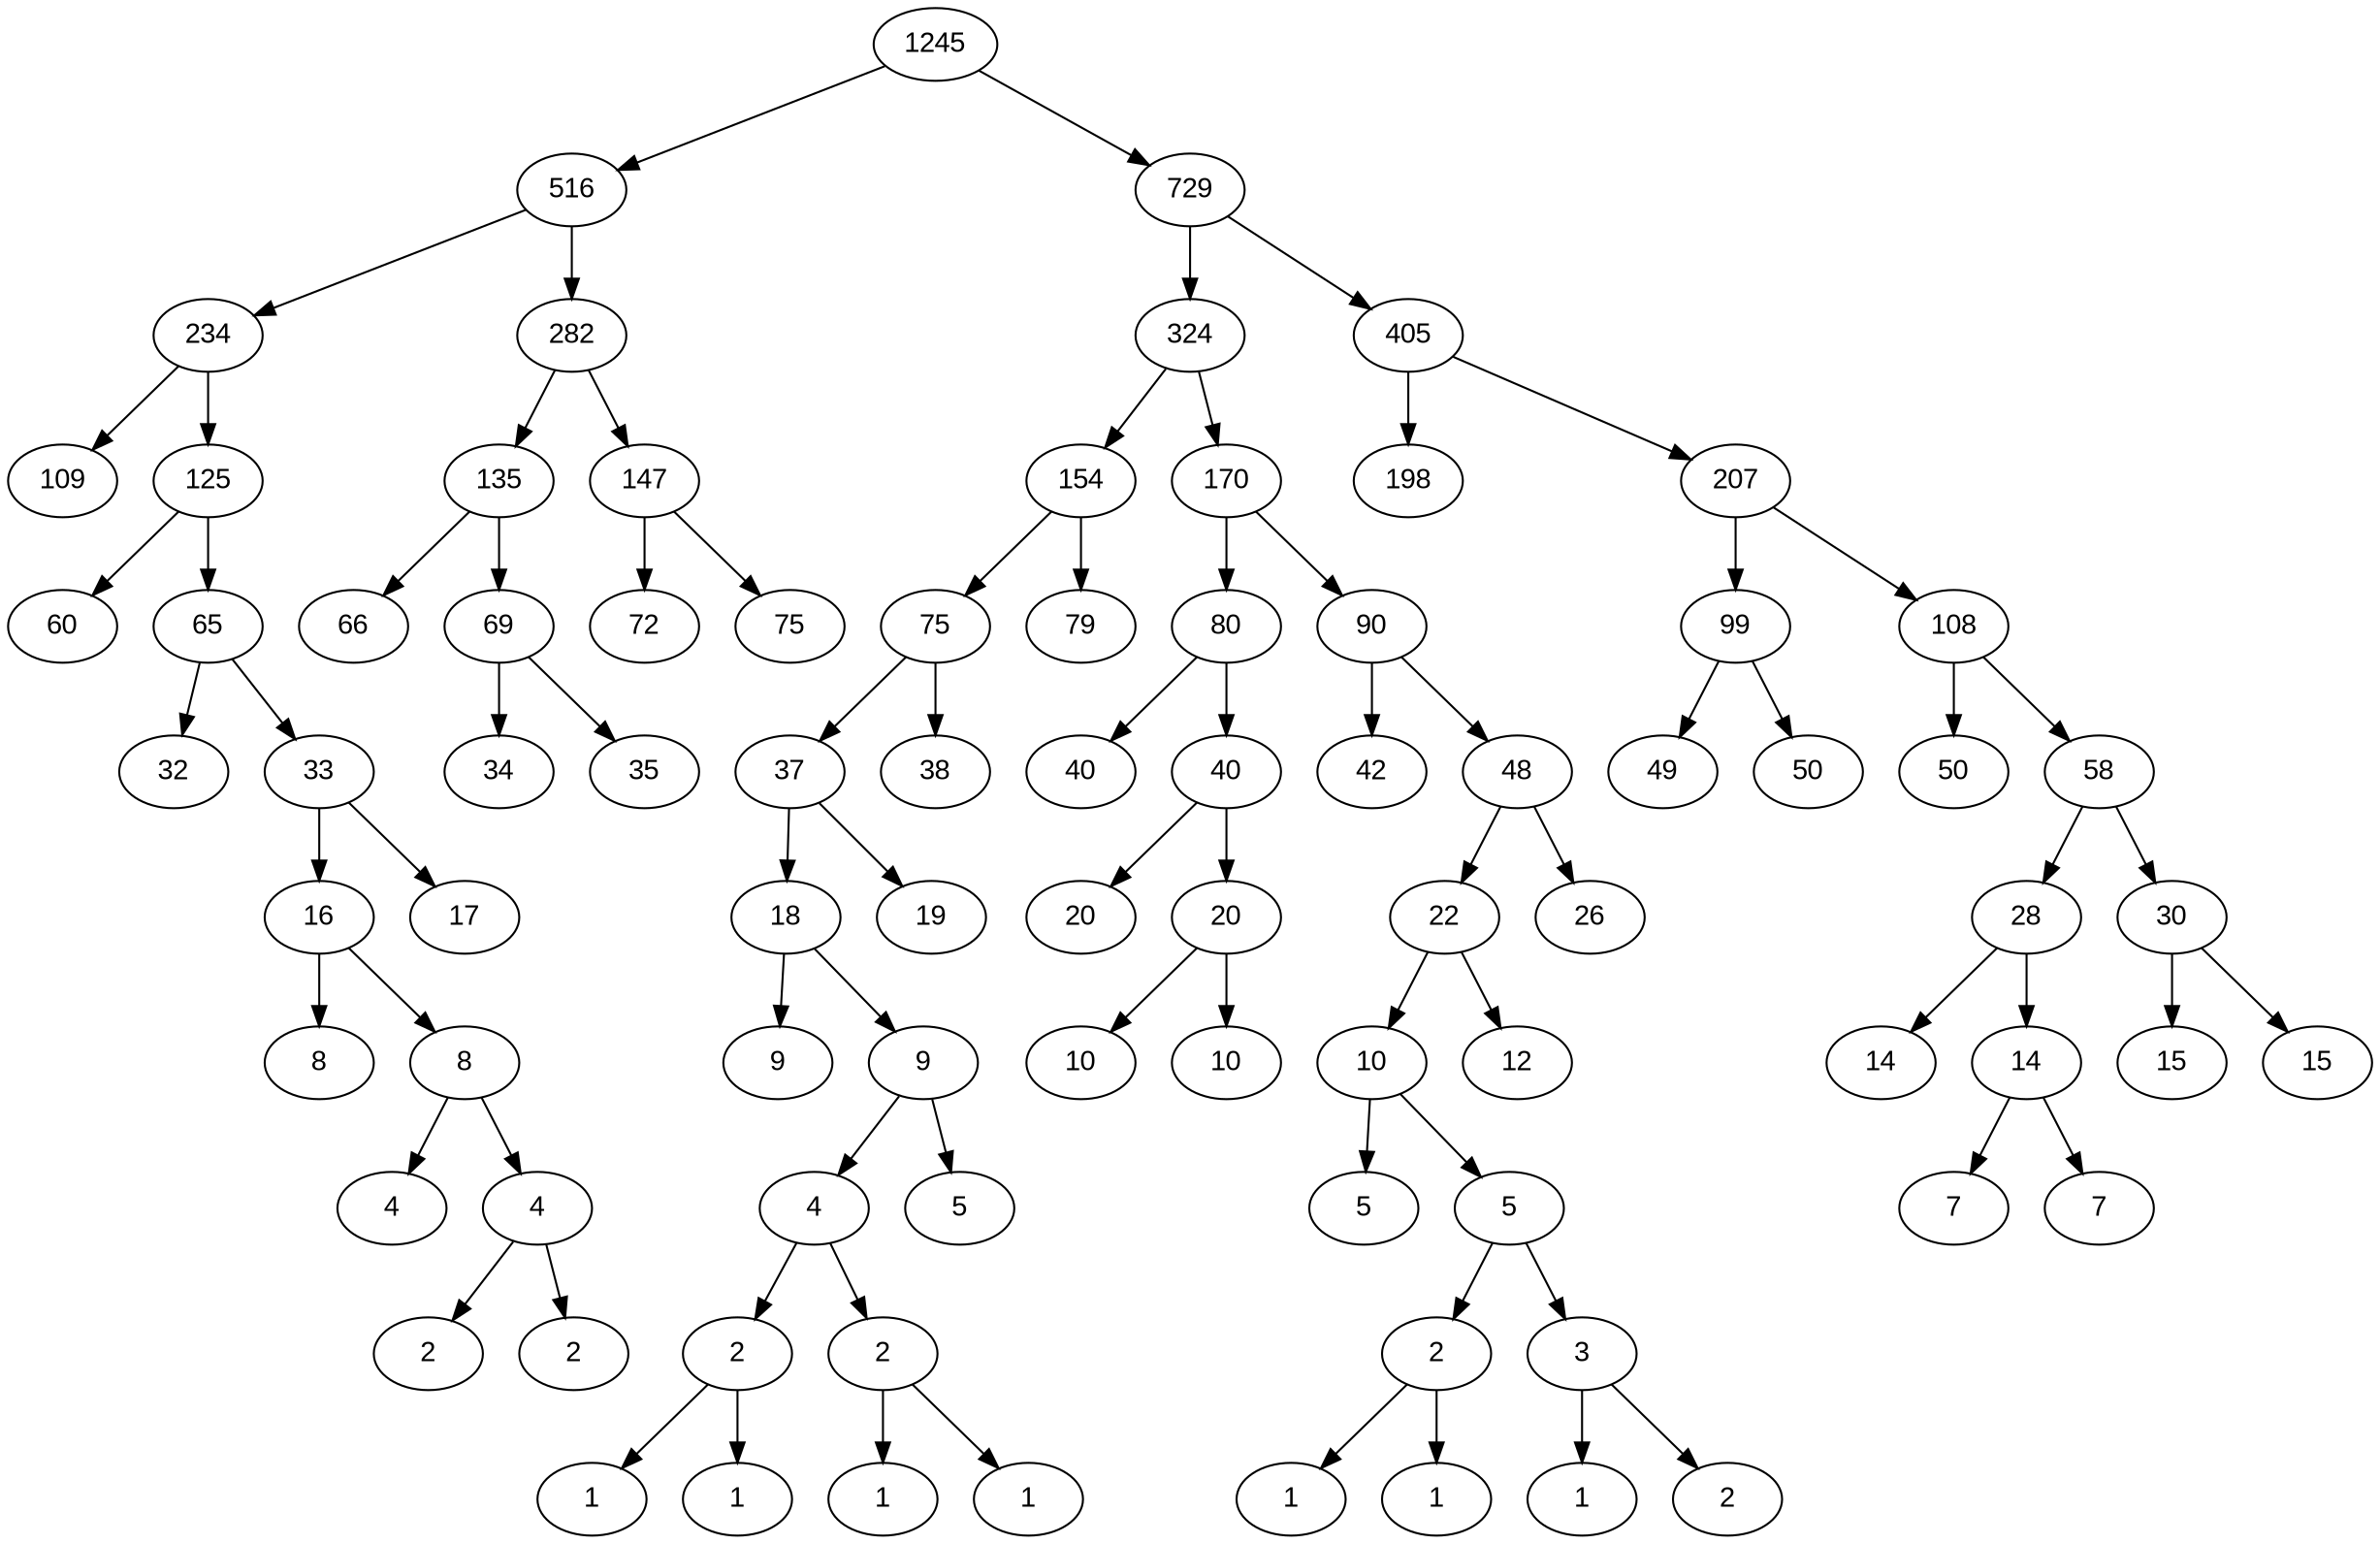 digraph BST {
	node [fontname="Arial"]
	l5 [ label = "1" ];
	l39 [ label = "1" ];
	l26 [ label = "1" ];
	l36 [ label = "1" ];
	l27 [ label = "1" ];
	l9 [ label = "1" ];
	l13 [ label = "1" ];
	l34 [ label = "2" ];
	l33 [ label = "2" ];
	l4 [ label = "2" ];
	l43 [ label = "2" ];
	l44 [ label = "2" ];
	l45 [ label = "2" ];
	l46 [ label = "3" ];
	l18 [ label = "4" ];
	l47 [ label = "4" ];
	l48 [ label = "4" ];
	l15 [ label = "5" ];
	l17 [ label = "5" ];
	l49 [ label = "5" ];
	l3 [ label = "7" ];
	l24 [ label = "7" ];
	l22 [ label = "8" ];
	l50 [ label = "8" ];
	l8 [ label = "9" ];
	l51 [ label = "9" ];
	l30 [ label = "10" ];
	l14 [ label = "10" ];
	l52 [ label = "10" ];
	l11 [ label = "12" ];
	l21 [ label = "14" ];
	l53 [ label = "14" ];
	l6 [ label = "15" ];
	l42 [ label = "15" ];
	l54 [ label = "16" ];
	l16 [ label = "17" ];
	l55 [ label = "18" ];
	l10 [ label = "19" ];
	l19 [ label = "20" ];
	l56 [ label = "20" ];
	l57 [ label = "22" ];
	l28 [ label = "26" ];
	l58 [ label = "28" ];
	l59 [ label = "30" ];
	l23 [ label = "32" ];
	l60 [ label = "33" ];
	l12 [ label = "34" ];
	l2 [ label = "35" ];
	l61 [ label = "37" ];
	l31 [ label = "38" ];
	l7 [ label = "40" ];
	l62 [ label = "40" ];
	l25 [ label = "42" ];
	l63 [ label = "48" ];
	l41 [ label = "49" ];
	l32 [ label = "50" ];
	l20 [ label = "50" ];
	l64 [ label = "58" ];
	l1 [ label = "60" ];
	l65 [ label = "65" ];
	l37 [ label = "66" ];
	l66 [ label = "69" ];
	l40 [ label = "72" ];
	l38 [ label = "75" ];
	l67 [ label = "75" ];
	l35 [ label = "79" ];
	l68 [ label = "80" ];
	l69 [ label = "90" ];
	l70 [ label = "99" ];
	l71 [ label = "108" ];
	l0 [ label = "109" ];
	l72 [ label = "125" ];
	l73 [ label = "135" ];
	l74 [ label = "147" ];
	l75 [ label = "154" ];
	l76 [ label = "170" ];
	l29 [ label = "198" ];
	l77 [ label = "207" ];
	l78 [ label = "234" ];
	l79 [ label = "282" ];
	l80 [ label = "324" ];
	l81 [ label = "405" ];
	l82 [ label = "516" ];
	l83 [ label = "729" ];
	l84 [ label = "1245" ];
	l43 -> { l5 l39 };
	l44 -> { l26 l36 };
	l45 -> { l27 l9 };
	l46 -> { l13 l34 };
	l47 -> { l33 l4 };
	l48 -> { l43 l44 };
	l49 -> { l45 l46 };
	l50 -> { l18 l47 };
	l51 -> { l48 l15 };
	l52 -> { l17 l49 };
	l53 -> { l3 l24 };
	l54 -> { l22 l50 };
	l55 -> { l8 l51 };
	l56 -> { l30 l14 };
	l57 -> { l52 l11 };
	l58 -> { l21 l53 };
	l59 -> { l6 l42 };
	l60 -> { l54 l16 };
	l61 -> { l55 l10 };
	l62 -> { l19 l56 };
	l63 -> { l57 l28 };
	l64 -> { l58 l59 };
	l65 -> { l23 l60 };
	l66 -> { l12 l2 };
	l67 -> { l61 l31 };
	l68 -> { l7 l62 };
	l69 -> { l25 l63 };
	l70 -> { l41 l32 };
	l71 -> { l20 l64 };
	l72 -> { l1 l65 };
	l73 -> { l37 l66 };
	l74 -> { l40 l38 };
	l75 -> { l67 l35 };
	l76 -> { l68 l69 };
	l77 -> { l70 l71 };
	l78 -> { l0 l72 };
	l79 -> { l73 l74 };
	l80 -> { l75 l76 };
	l81 -> { l29 l77 };
	l82 -> { l78 l79 };
	l83 -> { l80 l81 };
	l84 -> { l82 l83 };
}